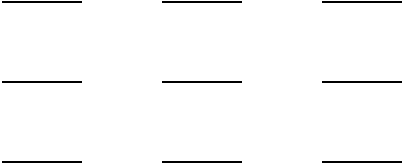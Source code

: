 <mxfile version="17.4.6" type="device"><diagram id="voYCozUto9g0xpaGTHUY" name="Page-1"><mxGraphModel dx="654" dy="352" grid="1" gridSize="10" guides="1" tooltips="1" connect="1" arrows="1" fold="1" page="1" pageScale="1" pageWidth="1169" pageHeight="827" math="0" shadow="0"><root><mxCell id="0"/><mxCell id="1" parent="0"/><mxCell id="EqHXGPj2S2h7Lfwy8ERx-2" value="" style="endArrow=none;html=1;rounded=0;" edge="1" parent="1"><mxGeometry width="50" height="50" relative="1" as="geometry"><mxPoint x="80" y="80" as="sourcePoint"/><mxPoint x="120" y="80" as="targetPoint"/></mxGeometry></mxCell><mxCell id="EqHXGPj2S2h7Lfwy8ERx-3" value="" style="endArrow=none;html=1;rounded=0;" edge="1" parent="1"><mxGeometry width="50" height="50" relative="1" as="geometry"><mxPoint x="160" y="80" as="sourcePoint"/><mxPoint x="200" y="80" as="targetPoint"/></mxGeometry></mxCell><mxCell id="EqHXGPj2S2h7Lfwy8ERx-4" value="" style="endArrow=none;html=1;rounded=0;" edge="1" parent="1"><mxGeometry width="50" height="50" relative="1" as="geometry"><mxPoint x="240" y="80" as="sourcePoint"/><mxPoint x="280" y="80" as="targetPoint"/></mxGeometry></mxCell><mxCell id="EqHXGPj2S2h7Lfwy8ERx-5" value="" style="endArrow=none;html=1;rounded=0;" edge="1" parent="1"><mxGeometry width="50" height="50" relative="1" as="geometry"><mxPoint x="80" y="120" as="sourcePoint"/><mxPoint x="120" y="120" as="targetPoint"/></mxGeometry></mxCell><mxCell id="EqHXGPj2S2h7Lfwy8ERx-6" value="" style="endArrow=none;html=1;rounded=0;" edge="1" parent="1"><mxGeometry width="50" height="50" relative="1" as="geometry"><mxPoint x="160" y="120" as="sourcePoint"/><mxPoint x="200" y="120" as="targetPoint"/></mxGeometry></mxCell><mxCell id="EqHXGPj2S2h7Lfwy8ERx-7" value="" style="endArrow=none;html=1;rounded=0;" edge="1" parent="1"><mxGeometry width="50" height="50" relative="1" as="geometry"><mxPoint x="240" y="120" as="sourcePoint"/><mxPoint x="280" y="120" as="targetPoint"/></mxGeometry></mxCell><mxCell id="EqHXGPj2S2h7Lfwy8ERx-8" value="" style="endArrow=none;html=1;rounded=0;" edge="1" parent="1"><mxGeometry width="50" height="50" relative="1" as="geometry"><mxPoint x="80" y="160" as="sourcePoint"/><mxPoint x="120" y="160" as="targetPoint"/></mxGeometry></mxCell><mxCell id="EqHXGPj2S2h7Lfwy8ERx-9" value="" style="endArrow=none;html=1;rounded=0;" edge="1" parent="1"><mxGeometry width="50" height="50" relative="1" as="geometry"><mxPoint x="160" y="160" as="sourcePoint"/><mxPoint x="200" y="160" as="targetPoint"/></mxGeometry></mxCell><mxCell id="EqHXGPj2S2h7Lfwy8ERx-10" value="" style="endArrow=none;html=1;rounded=0;" edge="1" parent="1"><mxGeometry width="50" height="50" relative="1" as="geometry"><mxPoint x="240" y="160" as="sourcePoint"/><mxPoint x="280" y="160" as="targetPoint"/></mxGeometry></mxCell></root></mxGraphModel></diagram></mxfile>